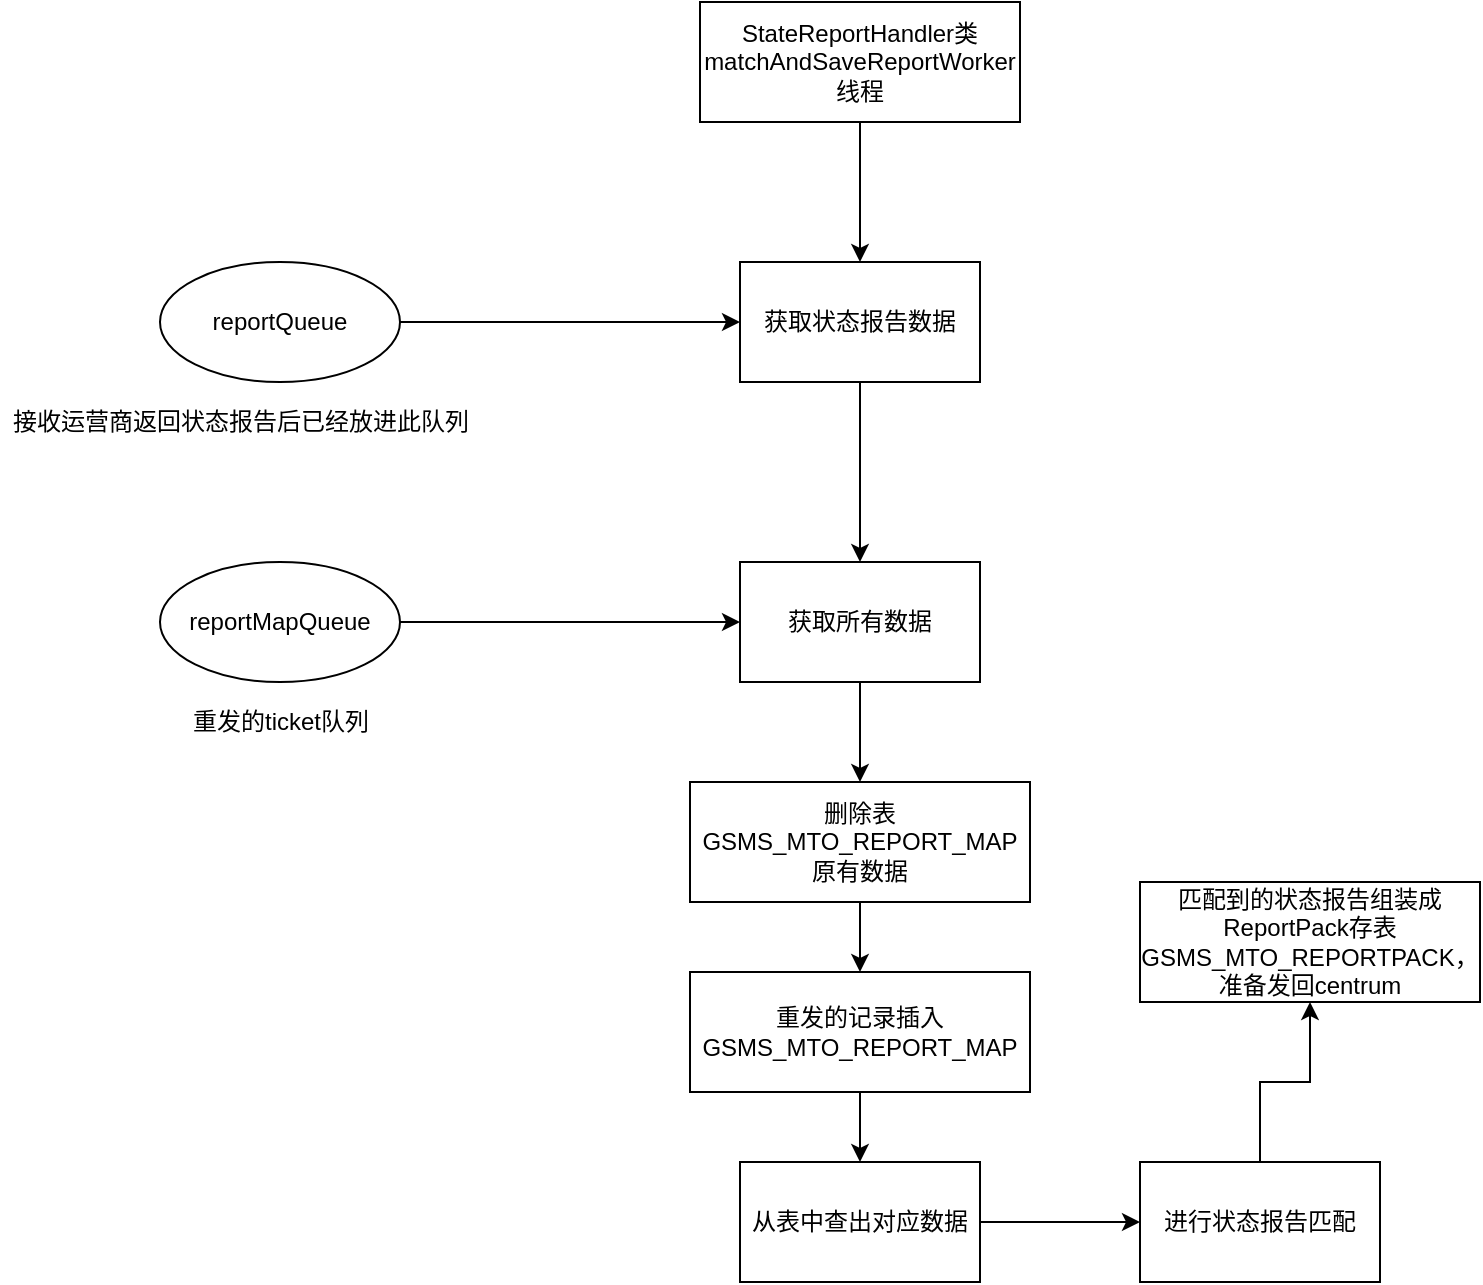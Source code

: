 <mxfile version="16.4.11" type="github">
  <diagram id="dBjp_e9Jw43d5m4LPmqn" name="第 1 页">
    <mxGraphModel dx="2249" dy="762" grid="1" gridSize="10" guides="1" tooltips="1" connect="1" arrows="1" fold="1" page="1" pageScale="1" pageWidth="827" pageHeight="1169" math="0" shadow="0">
      <root>
        <mxCell id="0" />
        <mxCell id="1" parent="0" />
        <mxCell id="B2-jpr9fRAu7MDFsacZ6-7" value="" style="edgeStyle=orthogonalEdgeStyle;rounded=0;orthogonalLoop=1;jettySize=auto;html=1;entryX=0;entryY=0.5;entryDx=0;entryDy=0;" edge="1" parent="1" source="B2-jpr9fRAu7MDFsacZ6-1" target="B2-jpr9fRAu7MDFsacZ6-4">
          <mxGeometry relative="1" as="geometry">
            <mxPoint x="260" y="200" as="targetPoint" />
          </mxGeometry>
        </mxCell>
        <mxCell id="B2-jpr9fRAu7MDFsacZ6-1" value="reportQueue" style="ellipse;whiteSpace=wrap;html=1;" vertex="1" parent="1">
          <mxGeometry x="40" y="170" width="120" height="60" as="geometry" />
        </mxCell>
        <mxCell id="B2-jpr9fRAu7MDFsacZ6-2" value="接收运营商返回状态报告后已经放进此队列" style="text;html=1;align=center;verticalAlign=middle;resizable=0;points=[];autosize=1;strokeColor=none;fillColor=none;" vertex="1" parent="1">
          <mxGeometry x="-40" y="240" width="240" height="20" as="geometry" />
        </mxCell>
        <mxCell id="B2-jpr9fRAu7MDFsacZ6-5" value="" style="edgeStyle=orthogonalEdgeStyle;rounded=0;orthogonalLoop=1;jettySize=auto;html=1;" edge="1" parent="1" source="B2-jpr9fRAu7MDFsacZ6-3" target="B2-jpr9fRAu7MDFsacZ6-4">
          <mxGeometry relative="1" as="geometry" />
        </mxCell>
        <mxCell id="B2-jpr9fRAu7MDFsacZ6-3" value="StateReportHandler类matchAndSaveReportWorker线程" style="whiteSpace=wrap;html=1;" vertex="1" parent="1">
          <mxGeometry x="310" y="40" width="160" height="60" as="geometry" />
        </mxCell>
        <mxCell id="B2-jpr9fRAu7MDFsacZ6-11" style="edgeStyle=orthogonalEdgeStyle;rounded=0;orthogonalLoop=1;jettySize=auto;html=1;" edge="1" parent="1" source="B2-jpr9fRAu7MDFsacZ6-4" target="B2-jpr9fRAu7MDFsacZ6-9">
          <mxGeometry relative="1" as="geometry" />
        </mxCell>
        <mxCell id="B2-jpr9fRAu7MDFsacZ6-4" value="获取状态报告数据" style="whiteSpace=wrap;html=1;" vertex="1" parent="1">
          <mxGeometry x="330" y="170" width="120" height="60" as="geometry" />
        </mxCell>
        <mxCell id="B2-jpr9fRAu7MDFsacZ6-10" value="" style="edgeStyle=orthogonalEdgeStyle;rounded=0;orthogonalLoop=1;jettySize=auto;html=1;" edge="1" parent="1" source="B2-jpr9fRAu7MDFsacZ6-8" target="B2-jpr9fRAu7MDFsacZ6-9">
          <mxGeometry relative="1" as="geometry" />
        </mxCell>
        <mxCell id="B2-jpr9fRAu7MDFsacZ6-8" value="reportMapQueue" style="ellipse;whiteSpace=wrap;html=1;" vertex="1" parent="1">
          <mxGeometry x="40" y="320" width="120" height="60" as="geometry" />
        </mxCell>
        <mxCell id="B2-jpr9fRAu7MDFsacZ6-14" value="" style="edgeStyle=orthogonalEdgeStyle;rounded=0;orthogonalLoop=1;jettySize=auto;html=1;" edge="1" parent="1" source="B2-jpr9fRAu7MDFsacZ6-9" target="B2-jpr9fRAu7MDFsacZ6-13">
          <mxGeometry relative="1" as="geometry" />
        </mxCell>
        <mxCell id="B2-jpr9fRAu7MDFsacZ6-9" value="获取所有数据" style="whiteSpace=wrap;html=1;" vertex="1" parent="1">
          <mxGeometry x="330" y="320" width="120" height="60" as="geometry" />
        </mxCell>
        <mxCell id="B2-jpr9fRAu7MDFsacZ6-12" value="重发的ticket队列" style="text;html=1;align=center;verticalAlign=middle;resizable=0;points=[];autosize=1;strokeColor=none;fillColor=none;" vertex="1" parent="1">
          <mxGeometry x="50" y="390" width="100" height="20" as="geometry" />
        </mxCell>
        <mxCell id="B2-jpr9fRAu7MDFsacZ6-16" value="" style="edgeStyle=orthogonalEdgeStyle;rounded=0;orthogonalLoop=1;jettySize=auto;html=1;" edge="1" parent="1" source="B2-jpr9fRAu7MDFsacZ6-13" target="B2-jpr9fRAu7MDFsacZ6-15">
          <mxGeometry relative="1" as="geometry" />
        </mxCell>
        <mxCell id="B2-jpr9fRAu7MDFsacZ6-13" value="删除表GSMS_MTO_REPORT_MAP原有数据" style="whiteSpace=wrap;html=1;" vertex="1" parent="1">
          <mxGeometry x="305" y="430" width="170" height="60" as="geometry" />
        </mxCell>
        <mxCell id="B2-jpr9fRAu7MDFsacZ6-18" value="" style="edgeStyle=orthogonalEdgeStyle;rounded=0;orthogonalLoop=1;jettySize=auto;html=1;" edge="1" parent="1" source="B2-jpr9fRAu7MDFsacZ6-15" target="B2-jpr9fRAu7MDFsacZ6-17">
          <mxGeometry relative="1" as="geometry" />
        </mxCell>
        <mxCell id="B2-jpr9fRAu7MDFsacZ6-15" value="重发的记录插入GSMS_MTO_REPORT_MAP" style="whiteSpace=wrap;html=1;" vertex="1" parent="1">
          <mxGeometry x="305" y="525" width="170" height="60" as="geometry" />
        </mxCell>
        <mxCell id="B2-jpr9fRAu7MDFsacZ6-20" value="" style="edgeStyle=orthogonalEdgeStyle;rounded=0;orthogonalLoop=1;jettySize=auto;html=1;" edge="1" parent="1" source="B2-jpr9fRAu7MDFsacZ6-17" target="B2-jpr9fRAu7MDFsacZ6-19">
          <mxGeometry relative="1" as="geometry" />
        </mxCell>
        <mxCell id="B2-jpr9fRAu7MDFsacZ6-17" value="从表中查出对应数据" style="whiteSpace=wrap;html=1;" vertex="1" parent="1">
          <mxGeometry x="330" y="620" width="120" height="60" as="geometry" />
        </mxCell>
        <mxCell id="B2-jpr9fRAu7MDFsacZ6-22" value="" style="edgeStyle=orthogonalEdgeStyle;rounded=0;orthogonalLoop=1;jettySize=auto;html=1;" edge="1" parent="1" source="B2-jpr9fRAu7MDFsacZ6-19" target="B2-jpr9fRAu7MDFsacZ6-21">
          <mxGeometry relative="1" as="geometry" />
        </mxCell>
        <mxCell id="B2-jpr9fRAu7MDFsacZ6-19" value="进行状态报告匹配" style="whiteSpace=wrap;html=1;" vertex="1" parent="1">
          <mxGeometry x="530" y="620" width="120" height="60" as="geometry" />
        </mxCell>
        <mxCell id="B2-jpr9fRAu7MDFsacZ6-21" value="匹配到的状态报告组装成ReportPack存表GSMS_MTO_REPORTPACK，准备发回centrum" style="whiteSpace=wrap;html=1;" vertex="1" parent="1">
          <mxGeometry x="530" y="480" width="170" height="60" as="geometry" />
        </mxCell>
      </root>
    </mxGraphModel>
  </diagram>
</mxfile>

